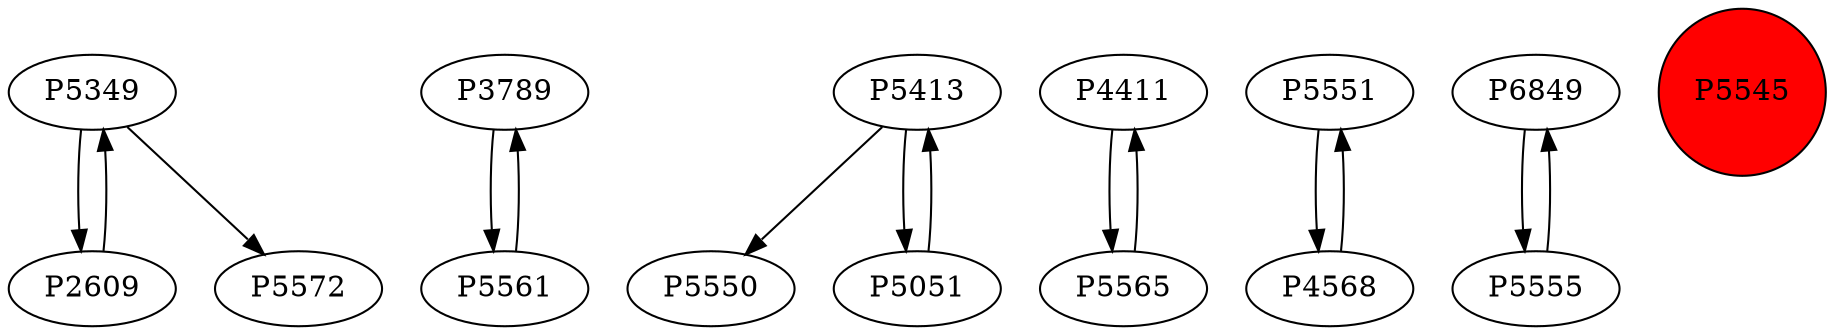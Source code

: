 digraph {
	P5349 -> P2609
	P3789 -> P5561
	P5413 -> P5550
	P4411 -> P5565
	P5561 -> P3789
	P5551 -> P4568
	P5349 -> P5572
	P5051 -> P5413
	P2609 -> P5349
	P6849 -> P5555
	P5565 -> P4411
	P5555 -> P6849
	P4568 -> P5551
	P5413 -> P5051
	P5545 [shape=circle]
	P5545 [style=filled]
	P5545 [fillcolor=red]
}